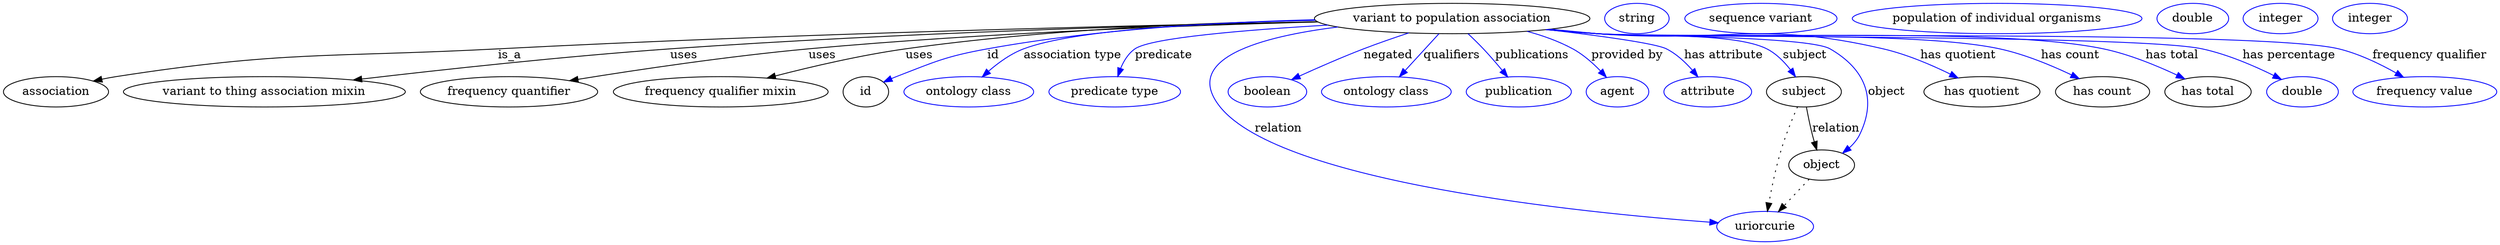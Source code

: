 digraph {
	graph [bb="0,0,2432.6,283"];
	node [label="\N"];
	"variant to population association"	 [height=0.5,
		label="variant to population association",
		pos="1411,265",
		width=3.5025];
	association	 [height=0.5,
		pos="50.046,178",
		width=1.3902];
	"variant to population association" -> association	 [label=is_a,
		lp="501.05,221.5",
		pos="e,86.569,190.44 1286.6,262 1109.5,257.32 774.72,246.88 490.05,229 320.41,218.34 275.91,228.31 109.05,196 104.91,195.2 100.64,194.22 \
96.395,193.13"];
	"variant to thing association mixin"	 [height=0.5,
		pos="248.05,178",
		width=3.6108];
	"variant to population association" -> "variant to thing association mixin"	 [label=uses,
		lp="657.05,221.5",
		pos="e,343,190.32 1286.5,262.22 1134.7,258.12 870.68,248.7 645.05,229 529.88,218.95 501.7,210.76 387.05,196 376.03,194.58 364.53,193.1 \
353.06,191.62"];
	"frequency quantifier"	 [height=0.5,
		pos="479.05,178",
		width=2.2929];
	"variant to population association" -> "frequency quantifier"	 [label=uses,
		lp="793.05,221.5",
		pos="e,539.2,190.38 1287,261.53 1159.8,257.12 956.16,247.72 781.05,229 701.04,220.45 610.09,204.19 549.1,192.32"];
	"frequency qualifier mixin"	 [height=0.5,
		pos="681.05,178",
		width=2.8164];
	"variant to population association" -> "frequency qualifier mixin"	 [label=uses,
		lp="893.05,221.5",
		pos="e,731.89,193.7 1291,259.39 1159.5,252.78 957.09,241.17 881.05,229 833.59,221.4 780.95,207.76 741.6,196.5"];
	id	 [height=0.5,
		pos="827.05,178",
		width=0.75];
	"variant to population association" -> id	 [color=blue,
		label=id,
		lp="961.55,221.5",
		pos="e,848.72,189.17 1291.6,259.1 1178.8,252.87 1017.8,242.15 956.05,229 921.17,221.57 883.48,205.67 857.9,193.59",
		style=solid];
	"association type"	 [color=blue,
		height=0.5,
		label="ontology class",
		pos="934.05,178",
		width=1.7151];
	"variant to population association" -> "association type"	 [color=blue,
		label="association type",
		lp="1038,221.5",
		pos="e,949.2,195.64 1286,262.54 1182.7,258.98 1045.1,250.28 994.05,229 980.07,223.17 966.96,212.84 956.57,202.99",
		style=solid];
	predicate	 [color=blue,
		height=0.5,
		label="predicate type",
		pos="1074,178",
		width=1.679];
	"variant to population association" -> predicate	 [color=blue,
		label=predicate,
		lp="1123,221.5",
		pos="e,1077.8,196 1296.7,257.26 1214.1,250.75 1114.3,240.66 1098,229 1090.2,223.36 1084.8,214.48 1081.2,205.69",
		style=solid];
	relation	 [color=blue,
		height=0.5,
		label=uriorcurie,
		pos="1716,18",
		width=1.2638];
	"variant to population association" -> relation	 [color=blue,
		label=relation,
		lp="1243,134.5",
		pos="e,1671.8,22.9 1311.4,253.86 1231.7,240.78 1139.8,213.67 1181,160 1240.1,83.227 1537.9,39.314 1661.8,24.114",
		style=solid];
	negated	 [color=blue,
		height=0.5,
		label=boolean,
		pos="1228,178",
		width=1.0652];
	"variant to population association" -> negated	 [color=blue,
		label=negated,
		lp="1349.5,221.5",
		pos="e,1253.7,191.65 1370.3,247.92 1356.8,242.1 1341.7,235.43 1328,229 1306.1,218.65 1281.8,206.29 1262.7,196.33",
		style=solid];
	qualifiers	 [color=blue,
		height=0.5,
		label="ontology class",
		pos="1346,178",
		width=1.7151];
	"variant to population association" -> qualifiers	 [color=blue,
		label=qualifiers,
		lp="1409,221.5",
		pos="e,1359.3,195.71 1397.6,246.97 1388.3,234.53 1375.8,217.78 1365.4,203.91",
		style=solid];
	publications	 [color=blue,
		height=0.5,
		label=publication,
		pos="1476,178",
		width=1.3902];
	"variant to population association" -> publications	 [color=blue,
		label=publications,
		lp="1483.5,221.5",
		pos="e,1463.5,195.57 1425.4,246.78 1429.8,241.11 1434.7,234.82 1439,229 1445.1,220.91 1451.6,212 1457.5,203.93",
		style=solid];
	"provided by"	 [color=blue,
		height=0.5,
		label=agent,
		pos="1574,178",
		width=0.83048];
	"variant to population association" -> "provided by"	 [color=blue,
		label="provided by",
		lp="1574,221.5",
		pos="e,1560.7,194.25 1475.1,249.38 1490.8,244.15 1507,237.44 1521,229 1533.1,221.73 1544.7,211.24 1553.9,201.66",
		style=solid];
	"has attribute"	 [color=blue,
		height=0.5,
		label=attribute,
		pos="1662,178",
		width=1.1193];
	"variant to population association" -> "has attribute"	 [color=blue,
		label="has attribute",
		lp="1665.5,221.5",
		pos="e,1649.3,195.41 1506.9,253.26 1548.9,247.01 1592.6,238.62 1611,229 1623,222.75 1633.9,212.71 1642.6,203.19",
		style=solid];
	subject	 [height=0.5,
		pos="1756,178",
		width=0.99297];
	"variant to population association" -> subject	 [color=blue,
		label=subject,
		lp="1744.5,221.5",
		pos="e,1743.2,195.23 1502.5,252.57 1517.1,250.66 1532,248.75 1546,247 1615.7,238.36 1639.5,258.93 1703,229 1715.8,222.99 1727.4,212.67 \
1736.5,202.88",
		style=solid];
	object	 [height=0.5,
		pos="1776,91",
		width=0.9027];
	"variant to population association" -> object	 [color=blue,
		label=object,
		lp="1839,178",
		pos="e,1796.8,105.16 1501,252.35 1516,250.42 1531.5,248.56 1546,247 1595.3,241.73 1723.1,249.77 1768,229 1813.2,208.13 1833.7,172.68 \
1814,127 1811.8,121.68 1808.3,116.77 1804.3,112.41",
		style=solid];
	"has quotient"	 [height=0.5,
		pos="1934,178",
		width=1.4985];
	"variant to population association" -> "has quotient"	 [color=blue,
		label="has quotient",
		lp="1910.5,221.5",
		pos="e,1911.1,194.52 1500.3,252.18 1515.5,250.26 1531.2,248.44 1546,247 1611.6,240.64 1778.8,247.43 1842,229 1863.5,222.74 1885.6,210.77 \
1902.7,200.01",
		style=solid];
	"has count"	 [height=0.5,
		pos="2050,178",
		width=1.2277];
	"variant to population association" -> "has count"	 [color=blue,
		label="has count",
		lp="2013,221.5",
		pos="e,2026.4,193.39 1499.2,252.12 1514.7,250.16 1530.9,248.35 1546,247 1635.1,239.08 1861.5,251.49 1948,229 1972.7,222.6 1998.3,209.75 \
2017.7,198.56",
		style=solid];
	"has total"	 [height=0.5,
		pos="2152,178",
		width=1.1193];
	"variant to population association" -> "has total"	 [color=blue,
		label="has total",
		lp="2107,221.5",
		pos="e,2128,192.72 1498.8,252.06 1514.5,250.09 1530.7,248.3 1546,247 1656.2,237.69 1935.6,254.94 2043,229 2069.9,222.51 2098.2,209.09 \
2119.2,197.64",
		style=solid];
	"has percentage"	 [color=blue,
		height=0.5,
		label=double,
		pos="2245,178",
		width=0.95686];
	"variant to population association" -> "has percentage"	 [color=blue,
		label="has percentage",
		lp="2216.5,221.5",
		pos="e,2222.2,191.8 1498.8,251.98 1514.5,250.03 1530.7,248.25 1546,247 1676.3,236.35 2006.8,258.89 2134,229 2162.1,222.41 2191.6,208.45 \
2213.2,196.79",
		style=solid];
	"frequency qualifier"	 [color=blue,
		height=0.5,
		label="frequency value",
		pos="2365,178",
		width=1.8776];
	"variant to population association" -> "frequency qualifier"	 [color=blue,
		label="frequency qualifier",
		lp="2351,221.5",
		pos="e,2338.9,194.78 1498.4,251.96 1514.2,249.99 1530.6,248.22 1546,247 1625.3,240.74 2183.9,247.93 2261,229 2285.3,223.04 2310.5,210.85 \
2330.1,199.87",
		style=solid];
	association_id	 [color=blue,
		height=0.5,
		label=string,
		pos="1586,265",
		width=0.84854];
	subject -> relation	 [pos="e,1719.4,36.239 1750.1,159.97 1745.6,146.12 1739.5,126.47 1735,109 1729.7,88.088 1724.7,64.188 1721.2,46.13",
		style=dotted];
	subject -> object	 [label=relation,
		lp="1789,134.5",
		pos="e,1771.9,109 1760.2,159.97 1762.9,148.08 1766.6,132.25 1769.7,118.76"];
	"variant to population association_subject"	 [color=blue,
		height=0.5,
		label="sequence variant",
		pos="1704,265",
		width=1.9318];
	object -> relation	 [pos="e,1730.2,35.261 1762.4,74.435 1754.8,65.207 1745.2,53.528 1736.8,43.191",
		style=dotted];
	"variant to population association_object"	 [color=blue,
		height=0.5,
		label="population of individual organisms",
		pos="1927,265",
		width=3.7552];
	"variant to population association_has quotient"	 [color=blue,
		height=0.5,
		label=double,
		pos="2115,265",
		width=0.95686];
	"variant to population association_has count"	 [color=blue,
		height=0.5,
		label=integer,
		pos="2203,265",
		width=0.97491];
	"variant to population association_has total"	 [color=blue,
		height=0.5,
		label=integer,
		pos="2291,265",
		width=0.97491];
}

